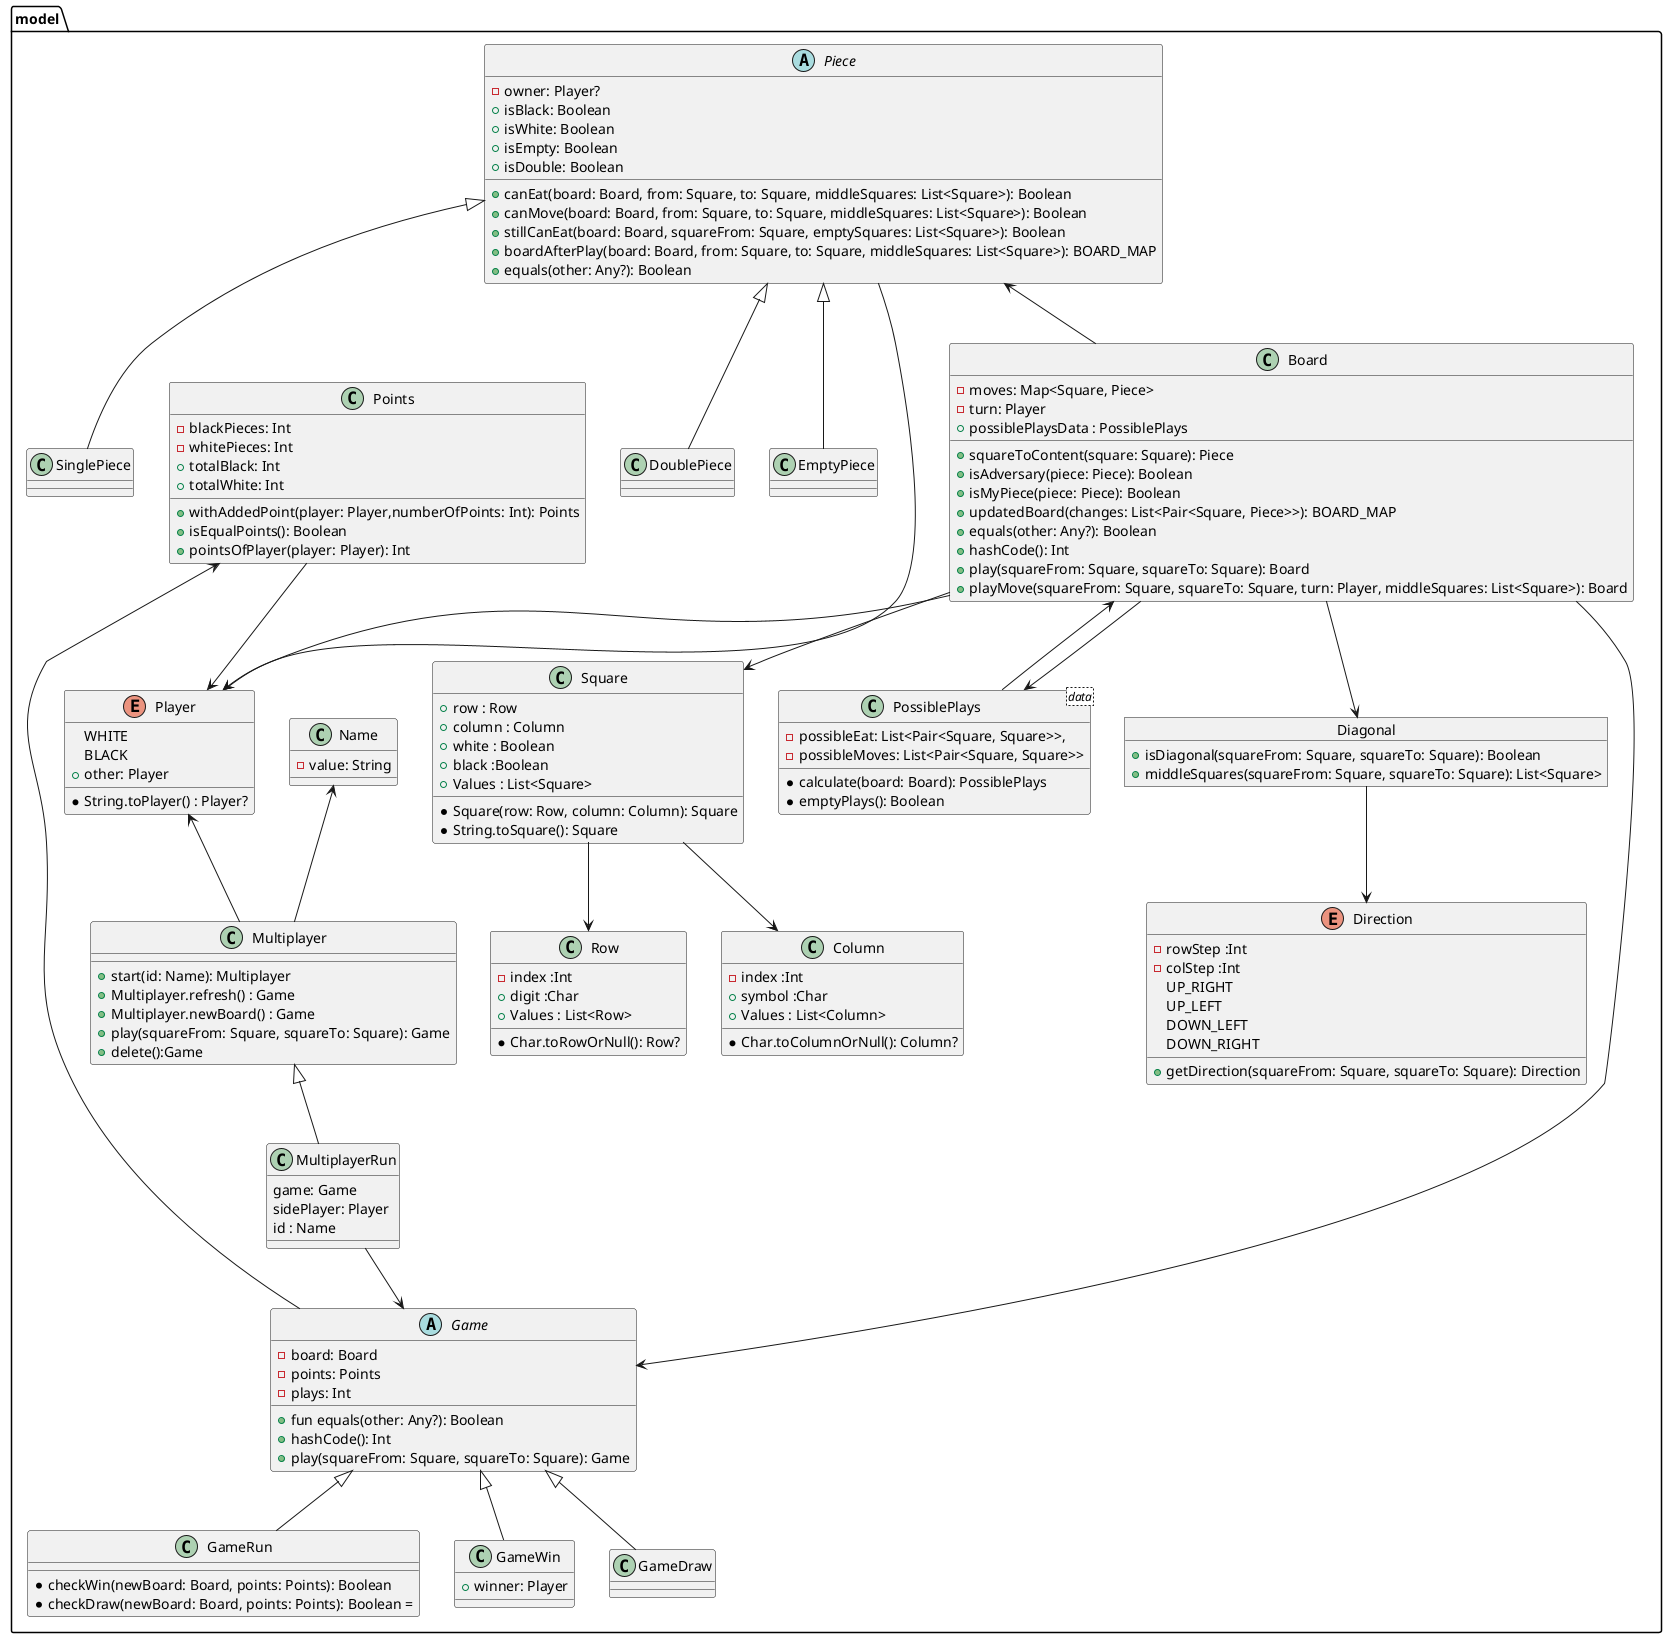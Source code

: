 @startuml
package model{

  class Board {
    -moves: Map<Square, Piece>
    -turn: Player
    +possiblePlaysData : PossiblePlays
    +squareToContent(square: Square): Piece
    +isAdversary(piece: Piece): Boolean
    +isMyPiece(piece: Piece): Boolean
    +updatedBoard(changes: List<Pair<Square, Piece>>): BOARD_MAP
    +equals(other: Any?): Boolean
    +hashCode(): Int
    +play(squareFrom: Square, squareTo: Square): Board
    +playMove(squareFrom: Square, squareTo: Square, turn: Player, middleSquares: List<Square>): Board
  }


  class Square{
  +row : Row
  +column : Column
  +white : Boolean
  +black :Boolean
  +Values : List<Square>
  *Square(row: Row, column: Column): Square
  *String.toSquare(): Square
  }

  class Row{
  -index :Int
  +digit :Char
  +Values : List<Row>
  *Char.toRowOrNull(): Row?
  }



  class Column{
    -index :Int
    +symbol :Char
    +Values : List<Column>
    *Char.toColumnOrNull(): Column?

  }

  object Diagonal {
  +isDiagonal(squareFrom: Square, squareTo: Square): Boolean
  +middleSquares(squareFrom: Square, squareTo: Square): List<Square>
}

  enum Player {
    WHITE
    BLACK
    +other: Player
    *String.toPlayer() : Player?
  }

  abstract class Game {
    -board: Board
    -points: Points
    -plays: Int
    +fun equals(other: Any?): Boolean
    +hashCode(): Int
    +play(squareFrom: Square, squareTo: Square): Game
  }

  class GameRun {
    *checkWin(newBoard: Board, points: Points): Boolean
    *checkDraw(newBoard: Board, points: Points): Boolean =
  }

  class GameWin {
    +winner: Player
  }

  class GameDraw


  abstract class Piece {
    -owner: Player?
    +isBlack: Boolean
    +isWhite: Boolean
    +isEmpty: Boolean
    +isDouble: Boolean
    +canEat(board: Board, from: Square, to: Square, middleSquares: List<Square>): Boolean
    +canMove(board: Board, from: Square, to: Square, middleSquares: List<Square>): Boolean
    +stillCanEat(board: Board, squareFrom: Square, emptySquares: List<Square>): Boolean
    +boardAfterPlay(board: Board, from: Square, to: Square, middleSquares: List<Square>): BOARD_MAP
    +equals(other: Any?): Boolean
  }

  class SinglePiece

  class DoublePiece

  class EmptyPiece

  class Points {
    -blackPieces: Int
    -whitePieces: Int
    +totalBlack: Int
    +totalWhite: Int
    +withAddedPoint(player: Player,numberOfPoints: Int): Points
    +isEqualPoints(): Boolean
    +pointsOfPlayer(player: Player): Int
  }

  class Multiplayer {
    +start(id: Name): Multiplayer
    +Multiplayer.refresh() : Game
    +Multiplayer.newBoard() : Game
    +play(squareFrom: Square, squareTo: Square): Game
    +delete():Game
  }

  class MultiplayerRun{
  game: Game
  sidePlayer: Player
  id : Name
  }

class PossiblePlays<data>{
-possibleEat: List<Pair<Square, Square>>,
-possibleMoves: List<Pair<Square, Square>>
*calculate(board: Board): PossiblePlays
*emptyPlays(): Boolean
}

  class Name {
    -value: String
  }
  enum Direction{
      -rowStep :Int
      -colStep :Int
      UP_RIGHT
      UP_LEFT
      DOWN_LEFT
      DOWN_RIGHT
      +getDirection(squareFrom: Square, squareTo: Square): Direction
  }

  Board  --> Diagonal
  Board --> Player
  Board  -->  Square
  Piece  <--  Board
  Points --> Player
  Player <-- Multiplayer
  Piece --> Player
  Piece <|-- SinglePiece
  Piece <|-- DoublePiece
  Piece <|-- EmptyPiece
  Square  -->  Row
  Square  -->  Column
  Game  <--  Board
  Game <|-- GameRun
  Game <|-- GameWin
  Game <|-- GameDraw
  Points <--  Game
  Name <-- Multiplayer
  MultiplayerRun  -->  Game
  Multiplayer <|-- MultiplayerRun
  Diagonal --> Direction
  Board <-- PossiblePlays
  Board --> PossiblePlays


}
@enduml